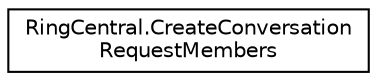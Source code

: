 digraph "Graphical Class Hierarchy"
{
 // LATEX_PDF_SIZE
  edge [fontname="Helvetica",fontsize="10",labelfontname="Helvetica",labelfontsize="10"];
  node [fontname="Helvetica",fontsize="10",shape=record];
  rankdir="LR";
  Node0 [label="RingCentral.CreateConversation\lRequestMembers",height=0.2,width=0.4,color="black", fillcolor="white", style="filled",URL="$classRingCentral_1_1CreateConversationRequestMembers.html",tooltip=" "];
}
